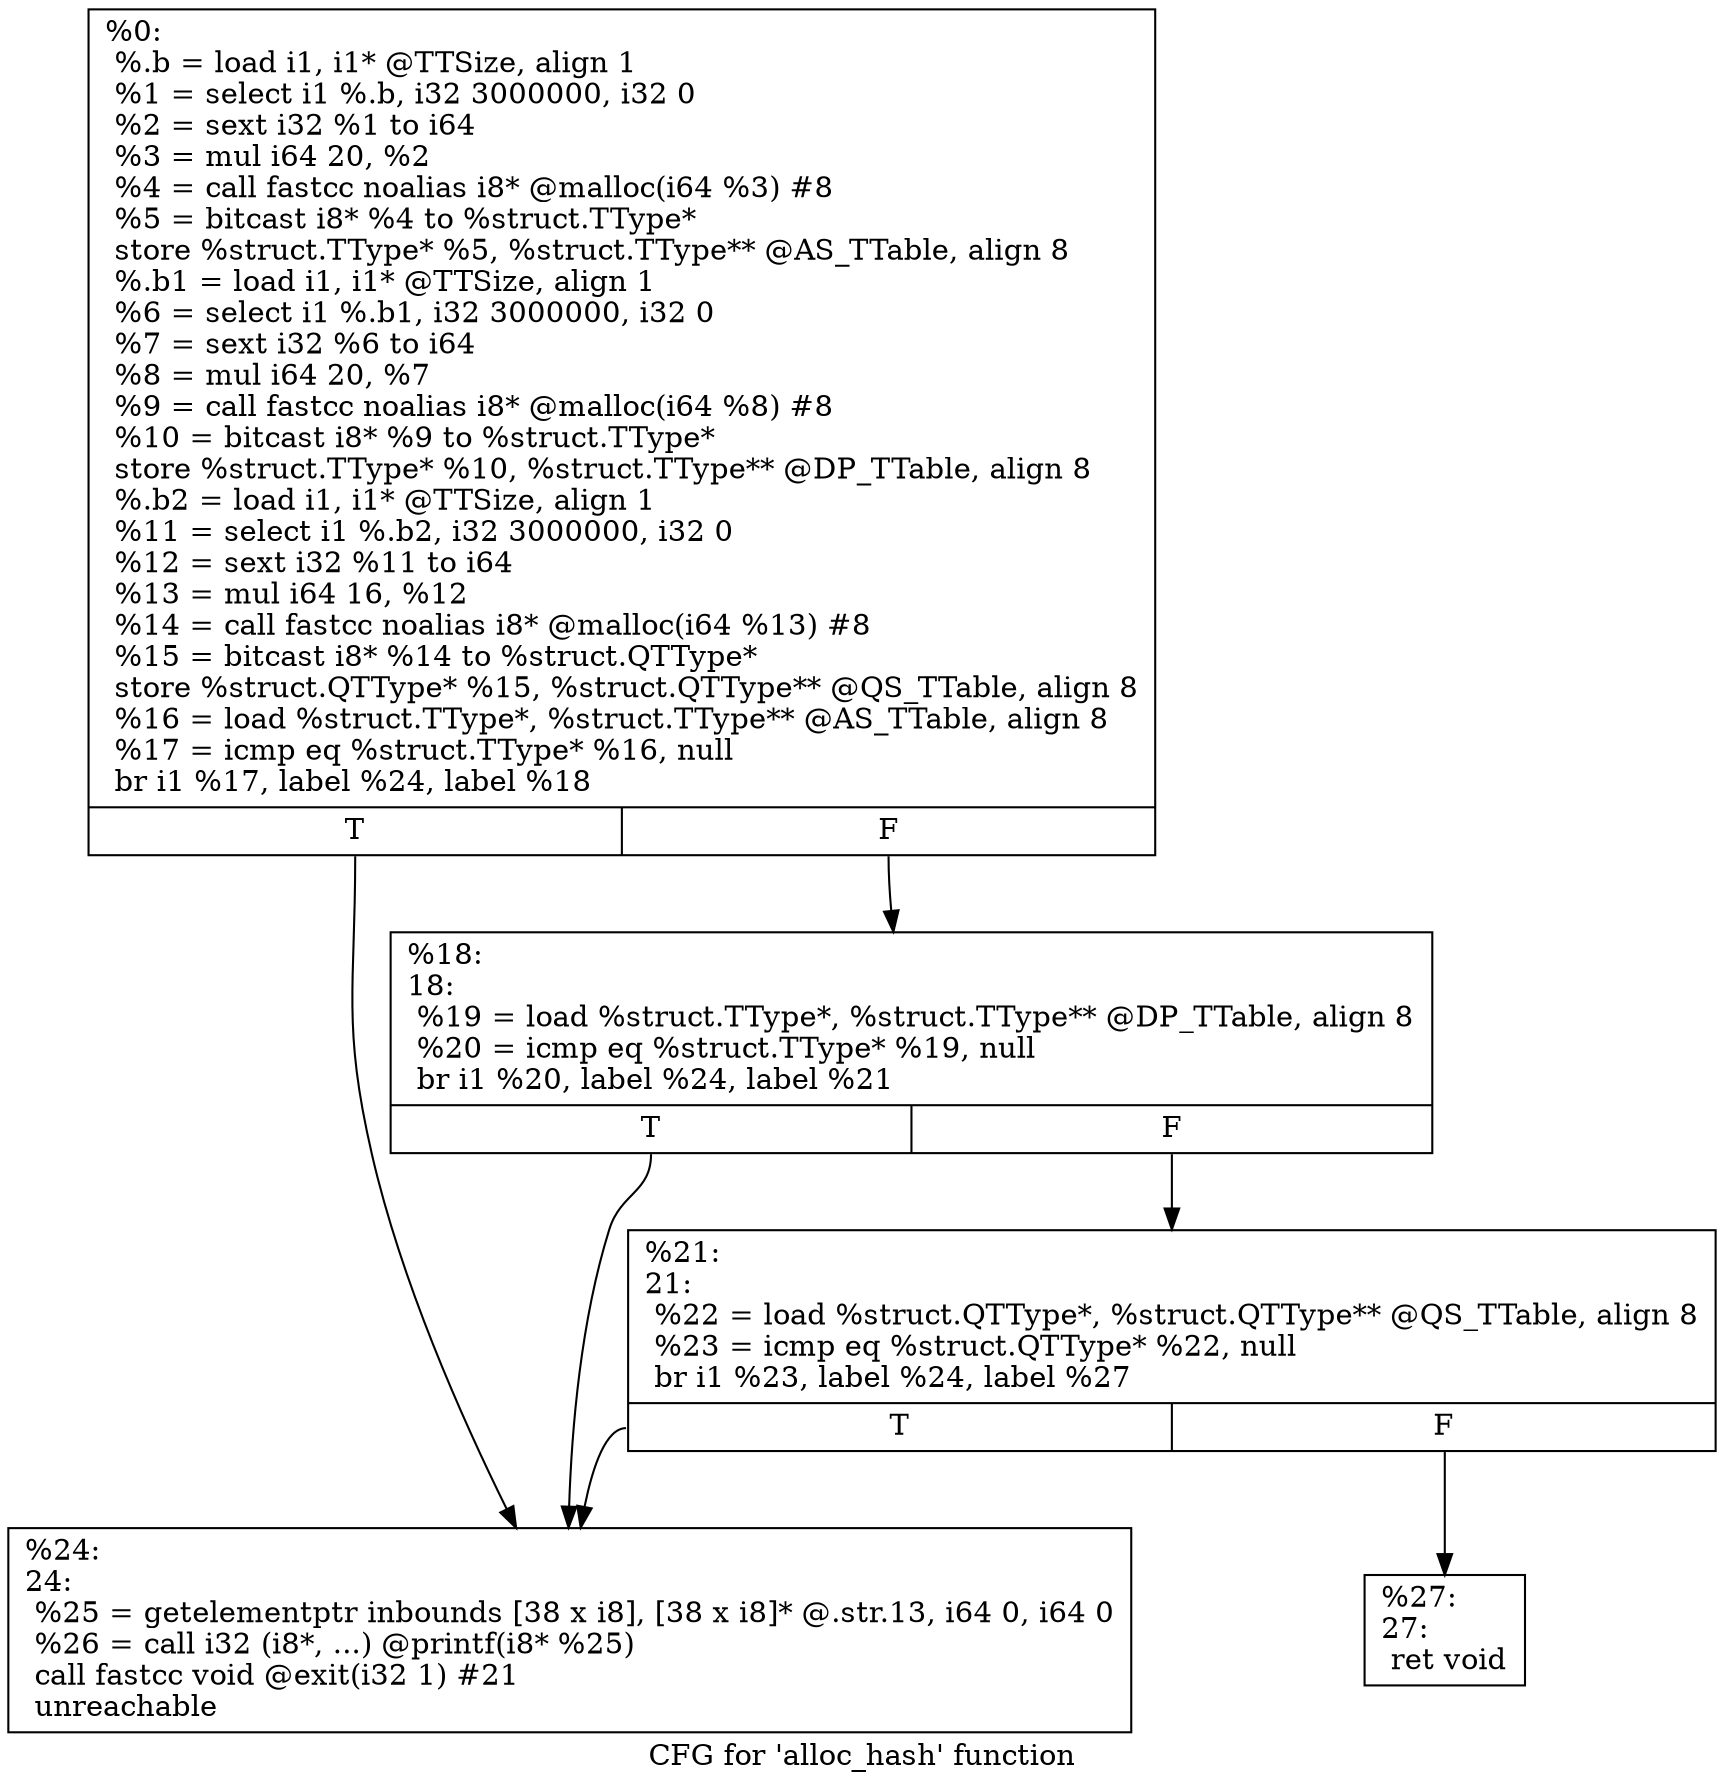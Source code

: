 digraph "CFG for 'alloc_hash' function" {
	label="CFG for 'alloc_hash' function";

	Node0x2575ec0 [shape=record,label="{%0:\l  %.b = load i1, i1* @TTSize, align 1\l  %1 = select i1 %.b, i32 3000000, i32 0\l  %2 = sext i32 %1 to i64\l  %3 = mul i64 20, %2\l  %4 = call fastcc noalias i8* @malloc(i64 %3) #8\l  %5 = bitcast i8* %4 to %struct.TType*\l  store %struct.TType* %5, %struct.TType** @AS_TTable, align 8\l  %.b1 = load i1, i1* @TTSize, align 1\l  %6 = select i1 %.b1, i32 3000000, i32 0\l  %7 = sext i32 %6 to i64\l  %8 = mul i64 20, %7\l  %9 = call fastcc noalias i8* @malloc(i64 %8) #8\l  %10 = bitcast i8* %9 to %struct.TType*\l  store %struct.TType* %10, %struct.TType** @DP_TTable, align 8\l  %.b2 = load i1, i1* @TTSize, align 1\l  %11 = select i1 %.b2, i32 3000000, i32 0\l  %12 = sext i32 %11 to i64\l  %13 = mul i64 16, %12\l  %14 = call fastcc noalias i8* @malloc(i64 %13) #8\l  %15 = bitcast i8* %14 to %struct.QTType*\l  store %struct.QTType* %15, %struct.QTType** @QS_TTable, align 8\l  %16 = load %struct.TType*, %struct.TType** @AS_TTable, align 8\l  %17 = icmp eq %struct.TType* %16, null\l  br i1 %17, label %24, label %18\l|{<s0>T|<s1>F}}"];
	Node0x2575ec0:s0 -> Node0x25783a0;
	Node0x2575ec0:s1 -> Node0x2578300;
	Node0x2578300 [shape=record,label="{%18:\l18:                                               \l  %19 = load %struct.TType*, %struct.TType** @DP_TTable, align 8\l  %20 = icmp eq %struct.TType* %19, null\l  br i1 %20, label %24, label %21\l|{<s0>T|<s1>F}}"];
	Node0x2578300:s0 -> Node0x25783a0;
	Node0x2578300:s1 -> Node0x2578350;
	Node0x2578350 [shape=record,label="{%21:\l21:                                               \l  %22 = load %struct.QTType*, %struct.QTType** @QS_TTable, align 8\l  %23 = icmp eq %struct.QTType* %22, null\l  br i1 %23, label %24, label %27\l|{<s0>T|<s1>F}}"];
	Node0x2578350:s0 -> Node0x25783a0;
	Node0x2578350:s1 -> Node0x25783f0;
	Node0x25783a0 [shape=record,label="{%24:\l24:                                               \l  %25 = getelementptr inbounds [38 x i8], [38 x i8]* @.str.13, i64 0, i64 0\l  %26 = call i32 (i8*, ...) @printf(i8* %25)\l  call fastcc void @exit(i32 1) #21\l  unreachable\l}"];
	Node0x25783f0 [shape=record,label="{%27:\l27:                                               \l  ret void\l}"];
}
